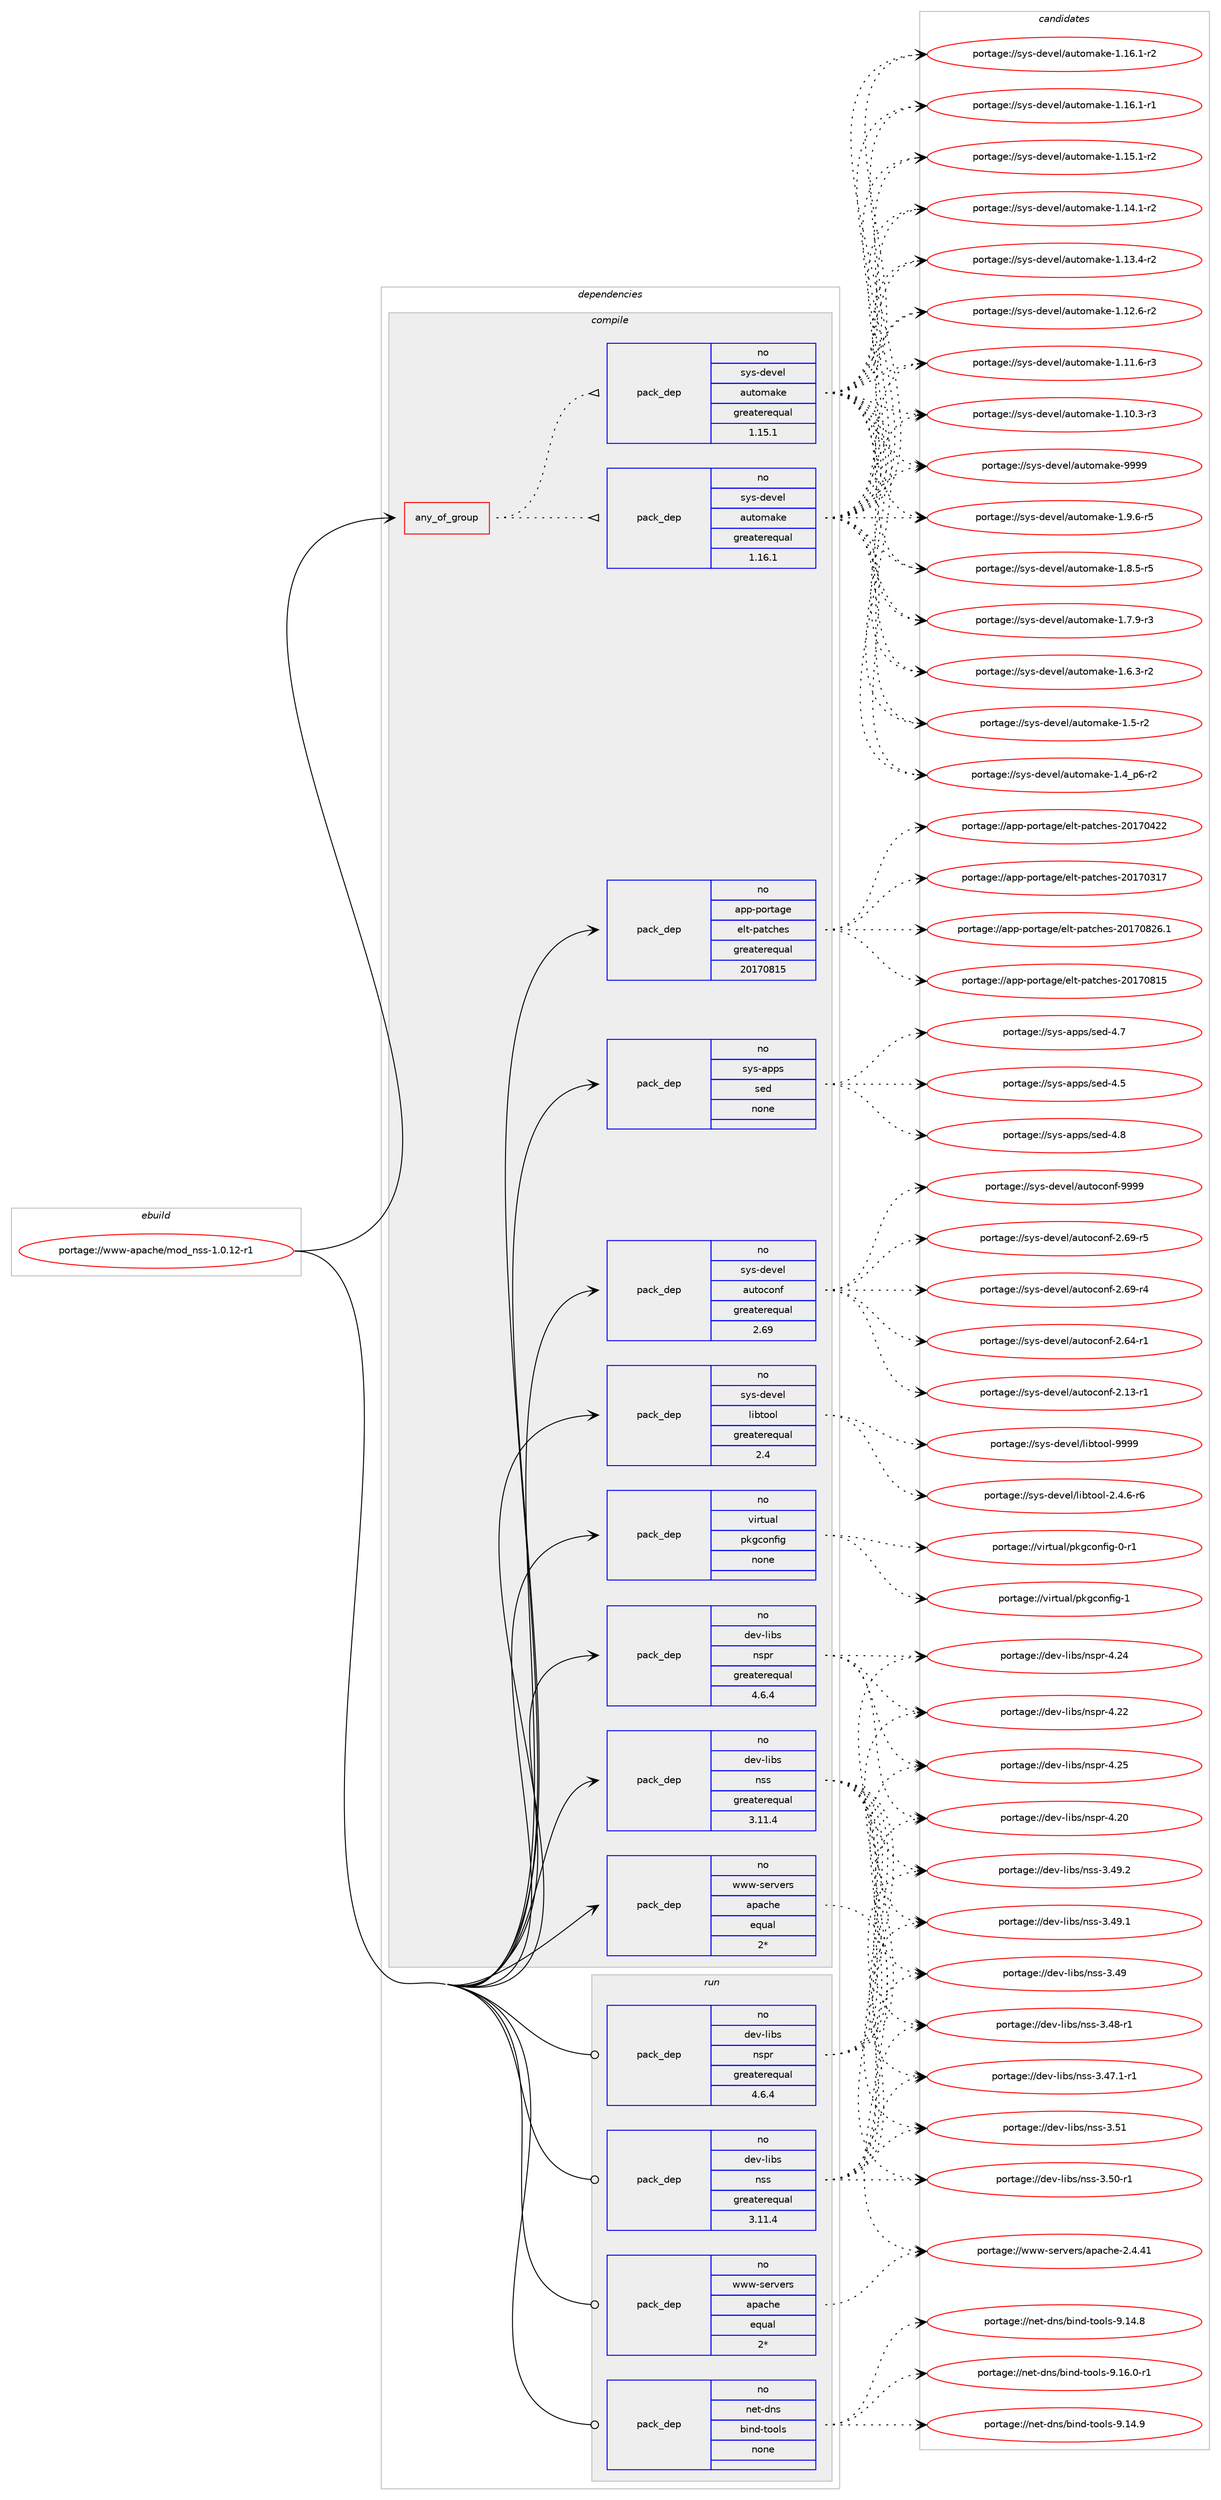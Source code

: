 digraph prolog {

# *************
# Graph options
# *************

newrank=true;
concentrate=true;
compound=true;
graph [rankdir=LR,fontname=Helvetica,fontsize=10,ranksep=1.5];#, ranksep=2.5, nodesep=0.2];
edge  [arrowhead=vee];
node  [fontname=Helvetica,fontsize=10];

# **********
# The ebuild
# **********

subgraph cluster_leftcol {
color=gray;
rank=same;
label=<<i>ebuild</i>>;
id [label="portage://www-apache/mod_nss-1.0.12-r1", color=red, width=4, href="../www-apache/mod_nss-1.0.12-r1.svg"];
}

# ****************
# The dependencies
# ****************

subgraph cluster_midcol {
color=gray;
label=<<i>dependencies</i>>;
subgraph cluster_compile {
fillcolor="#eeeeee";
style=filled;
label=<<i>compile</i>>;
subgraph any355 {
dependency19495 [label=<<TABLE BORDER="0" CELLBORDER="1" CELLSPACING="0" CELLPADDING="4"><TR><TD CELLPADDING="10">any_of_group</TD></TR></TABLE>>, shape=none, color=red];subgraph pack16232 {
dependency19496 [label=<<TABLE BORDER="0" CELLBORDER="1" CELLSPACING="0" CELLPADDING="4" WIDTH="220"><TR><TD ROWSPAN="6" CELLPADDING="30">pack_dep</TD></TR><TR><TD WIDTH="110">no</TD></TR><TR><TD>sys-devel</TD></TR><TR><TD>automake</TD></TR><TR><TD>greaterequal</TD></TR><TR><TD>1.16.1</TD></TR></TABLE>>, shape=none, color=blue];
}
dependency19495:e -> dependency19496:w [weight=20,style="dotted",arrowhead="oinv"];
subgraph pack16233 {
dependency19497 [label=<<TABLE BORDER="0" CELLBORDER="1" CELLSPACING="0" CELLPADDING="4" WIDTH="220"><TR><TD ROWSPAN="6" CELLPADDING="30">pack_dep</TD></TR><TR><TD WIDTH="110">no</TD></TR><TR><TD>sys-devel</TD></TR><TR><TD>automake</TD></TR><TR><TD>greaterequal</TD></TR><TR><TD>1.15.1</TD></TR></TABLE>>, shape=none, color=blue];
}
dependency19495:e -> dependency19497:w [weight=20,style="dotted",arrowhead="oinv"];
}
id:e -> dependency19495:w [weight=20,style="solid",arrowhead="vee"];
subgraph pack16234 {
dependency19498 [label=<<TABLE BORDER="0" CELLBORDER="1" CELLSPACING="0" CELLPADDING="4" WIDTH="220"><TR><TD ROWSPAN="6" CELLPADDING="30">pack_dep</TD></TR><TR><TD WIDTH="110">no</TD></TR><TR><TD>app-portage</TD></TR><TR><TD>elt-patches</TD></TR><TR><TD>greaterequal</TD></TR><TR><TD>20170815</TD></TR></TABLE>>, shape=none, color=blue];
}
id:e -> dependency19498:w [weight=20,style="solid",arrowhead="vee"];
subgraph pack16235 {
dependency19499 [label=<<TABLE BORDER="0" CELLBORDER="1" CELLSPACING="0" CELLPADDING="4" WIDTH="220"><TR><TD ROWSPAN="6" CELLPADDING="30">pack_dep</TD></TR><TR><TD WIDTH="110">no</TD></TR><TR><TD>dev-libs</TD></TR><TR><TD>nspr</TD></TR><TR><TD>greaterequal</TD></TR><TR><TD>4.6.4</TD></TR></TABLE>>, shape=none, color=blue];
}
id:e -> dependency19499:w [weight=20,style="solid",arrowhead="vee"];
subgraph pack16236 {
dependency19500 [label=<<TABLE BORDER="0" CELLBORDER="1" CELLSPACING="0" CELLPADDING="4" WIDTH="220"><TR><TD ROWSPAN="6" CELLPADDING="30">pack_dep</TD></TR><TR><TD WIDTH="110">no</TD></TR><TR><TD>dev-libs</TD></TR><TR><TD>nss</TD></TR><TR><TD>greaterequal</TD></TR><TR><TD>3.11.4</TD></TR></TABLE>>, shape=none, color=blue];
}
id:e -> dependency19500:w [weight=20,style="solid",arrowhead="vee"];
subgraph pack16237 {
dependency19501 [label=<<TABLE BORDER="0" CELLBORDER="1" CELLSPACING="0" CELLPADDING="4" WIDTH="220"><TR><TD ROWSPAN="6" CELLPADDING="30">pack_dep</TD></TR><TR><TD WIDTH="110">no</TD></TR><TR><TD>sys-apps</TD></TR><TR><TD>sed</TD></TR><TR><TD>none</TD></TR><TR><TD></TD></TR></TABLE>>, shape=none, color=blue];
}
id:e -> dependency19501:w [weight=20,style="solid",arrowhead="vee"];
subgraph pack16238 {
dependency19502 [label=<<TABLE BORDER="0" CELLBORDER="1" CELLSPACING="0" CELLPADDING="4" WIDTH="220"><TR><TD ROWSPAN="6" CELLPADDING="30">pack_dep</TD></TR><TR><TD WIDTH="110">no</TD></TR><TR><TD>sys-devel</TD></TR><TR><TD>autoconf</TD></TR><TR><TD>greaterequal</TD></TR><TR><TD>2.69</TD></TR></TABLE>>, shape=none, color=blue];
}
id:e -> dependency19502:w [weight=20,style="solid",arrowhead="vee"];
subgraph pack16239 {
dependency19503 [label=<<TABLE BORDER="0" CELLBORDER="1" CELLSPACING="0" CELLPADDING="4" WIDTH="220"><TR><TD ROWSPAN="6" CELLPADDING="30">pack_dep</TD></TR><TR><TD WIDTH="110">no</TD></TR><TR><TD>sys-devel</TD></TR><TR><TD>libtool</TD></TR><TR><TD>greaterequal</TD></TR><TR><TD>2.4</TD></TR></TABLE>>, shape=none, color=blue];
}
id:e -> dependency19503:w [weight=20,style="solid",arrowhead="vee"];
subgraph pack16240 {
dependency19504 [label=<<TABLE BORDER="0" CELLBORDER="1" CELLSPACING="0" CELLPADDING="4" WIDTH="220"><TR><TD ROWSPAN="6" CELLPADDING="30">pack_dep</TD></TR><TR><TD WIDTH="110">no</TD></TR><TR><TD>virtual</TD></TR><TR><TD>pkgconfig</TD></TR><TR><TD>none</TD></TR><TR><TD></TD></TR></TABLE>>, shape=none, color=blue];
}
id:e -> dependency19504:w [weight=20,style="solid",arrowhead="vee"];
subgraph pack16241 {
dependency19505 [label=<<TABLE BORDER="0" CELLBORDER="1" CELLSPACING="0" CELLPADDING="4" WIDTH="220"><TR><TD ROWSPAN="6" CELLPADDING="30">pack_dep</TD></TR><TR><TD WIDTH="110">no</TD></TR><TR><TD>www-servers</TD></TR><TR><TD>apache</TD></TR><TR><TD>equal</TD></TR><TR><TD>2*</TD></TR></TABLE>>, shape=none, color=blue];
}
id:e -> dependency19505:w [weight=20,style="solid",arrowhead="vee"];
}
subgraph cluster_compileandrun {
fillcolor="#eeeeee";
style=filled;
label=<<i>compile and run</i>>;
}
subgraph cluster_run {
fillcolor="#eeeeee";
style=filled;
label=<<i>run</i>>;
subgraph pack16242 {
dependency19506 [label=<<TABLE BORDER="0" CELLBORDER="1" CELLSPACING="0" CELLPADDING="4" WIDTH="220"><TR><TD ROWSPAN="6" CELLPADDING="30">pack_dep</TD></TR><TR><TD WIDTH="110">no</TD></TR><TR><TD>dev-libs</TD></TR><TR><TD>nspr</TD></TR><TR><TD>greaterequal</TD></TR><TR><TD>4.6.4</TD></TR></TABLE>>, shape=none, color=blue];
}
id:e -> dependency19506:w [weight=20,style="solid",arrowhead="odot"];
subgraph pack16243 {
dependency19507 [label=<<TABLE BORDER="0" CELLBORDER="1" CELLSPACING="0" CELLPADDING="4" WIDTH="220"><TR><TD ROWSPAN="6" CELLPADDING="30">pack_dep</TD></TR><TR><TD WIDTH="110">no</TD></TR><TR><TD>dev-libs</TD></TR><TR><TD>nss</TD></TR><TR><TD>greaterequal</TD></TR><TR><TD>3.11.4</TD></TR></TABLE>>, shape=none, color=blue];
}
id:e -> dependency19507:w [weight=20,style="solid",arrowhead="odot"];
subgraph pack16244 {
dependency19508 [label=<<TABLE BORDER="0" CELLBORDER="1" CELLSPACING="0" CELLPADDING="4" WIDTH="220"><TR><TD ROWSPAN="6" CELLPADDING="30">pack_dep</TD></TR><TR><TD WIDTH="110">no</TD></TR><TR><TD>net-dns</TD></TR><TR><TD>bind-tools</TD></TR><TR><TD>none</TD></TR><TR><TD></TD></TR></TABLE>>, shape=none, color=blue];
}
id:e -> dependency19508:w [weight=20,style="solid",arrowhead="odot"];
subgraph pack16245 {
dependency19509 [label=<<TABLE BORDER="0" CELLBORDER="1" CELLSPACING="0" CELLPADDING="4" WIDTH="220"><TR><TD ROWSPAN="6" CELLPADDING="30">pack_dep</TD></TR><TR><TD WIDTH="110">no</TD></TR><TR><TD>www-servers</TD></TR><TR><TD>apache</TD></TR><TR><TD>equal</TD></TR><TR><TD>2*</TD></TR></TABLE>>, shape=none, color=blue];
}
id:e -> dependency19509:w [weight=20,style="solid",arrowhead="odot"];
}
}

# **************
# The candidates
# **************

subgraph cluster_choices {
rank=same;
color=gray;
label=<<i>candidates</i>>;

subgraph choice16232 {
color=black;
nodesep=1;
choice115121115451001011181011084797117116111109971071014557575757 [label="portage://sys-devel/automake-9999", color=red, width=4,href="../sys-devel/automake-9999.svg"];
choice115121115451001011181011084797117116111109971071014549465746544511453 [label="portage://sys-devel/automake-1.9.6-r5", color=red, width=4,href="../sys-devel/automake-1.9.6-r5.svg"];
choice115121115451001011181011084797117116111109971071014549465646534511453 [label="portage://sys-devel/automake-1.8.5-r5", color=red, width=4,href="../sys-devel/automake-1.8.5-r5.svg"];
choice115121115451001011181011084797117116111109971071014549465546574511451 [label="portage://sys-devel/automake-1.7.9-r3", color=red, width=4,href="../sys-devel/automake-1.7.9-r3.svg"];
choice115121115451001011181011084797117116111109971071014549465446514511450 [label="portage://sys-devel/automake-1.6.3-r2", color=red, width=4,href="../sys-devel/automake-1.6.3-r2.svg"];
choice11512111545100101118101108479711711611110997107101454946534511450 [label="portage://sys-devel/automake-1.5-r2", color=red, width=4,href="../sys-devel/automake-1.5-r2.svg"];
choice115121115451001011181011084797117116111109971071014549465295112544511450 [label="portage://sys-devel/automake-1.4_p6-r2", color=red, width=4,href="../sys-devel/automake-1.4_p6-r2.svg"];
choice11512111545100101118101108479711711611110997107101454946495446494511450 [label="portage://sys-devel/automake-1.16.1-r2", color=red, width=4,href="../sys-devel/automake-1.16.1-r2.svg"];
choice11512111545100101118101108479711711611110997107101454946495446494511449 [label="portage://sys-devel/automake-1.16.1-r1", color=red, width=4,href="../sys-devel/automake-1.16.1-r1.svg"];
choice11512111545100101118101108479711711611110997107101454946495346494511450 [label="portage://sys-devel/automake-1.15.1-r2", color=red, width=4,href="../sys-devel/automake-1.15.1-r2.svg"];
choice11512111545100101118101108479711711611110997107101454946495246494511450 [label="portage://sys-devel/automake-1.14.1-r2", color=red, width=4,href="../sys-devel/automake-1.14.1-r2.svg"];
choice11512111545100101118101108479711711611110997107101454946495146524511450 [label="portage://sys-devel/automake-1.13.4-r2", color=red, width=4,href="../sys-devel/automake-1.13.4-r2.svg"];
choice11512111545100101118101108479711711611110997107101454946495046544511450 [label="portage://sys-devel/automake-1.12.6-r2", color=red, width=4,href="../sys-devel/automake-1.12.6-r2.svg"];
choice11512111545100101118101108479711711611110997107101454946494946544511451 [label="portage://sys-devel/automake-1.11.6-r3", color=red, width=4,href="../sys-devel/automake-1.11.6-r3.svg"];
choice11512111545100101118101108479711711611110997107101454946494846514511451 [label="portage://sys-devel/automake-1.10.3-r3", color=red, width=4,href="../sys-devel/automake-1.10.3-r3.svg"];
dependency19496:e -> choice115121115451001011181011084797117116111109971071014557575757:w [style=dotted,weight="100"];
dependency19496:e -> choice115121115451001011181011084797117116111109971071014549465746544511453:w [style=dotted,weight="100"];
dependency19496:e -> choice115121115451001011181011084797117116111109971071014549465646534511453:w [style=dotted,weight="100"];
dependency19496:e -> choice115121115451001011181011084797117116111109971071014549465546574511451:w [style=dotted,weight="100"];
dependency19496:e -> choice115121115451001011181011084797117116111109971071014549465446514511450:w [style=dotted,weight="100"];
dependency19496:e -> choice11512111545100101118101108479711711611110997107101454946534511450:w [style=dotted,weight="100"];
dependency19496:e -> choice115121115451001011181011084797117116111109971071014549465295112544511450:w [style=dotted,weight="100"];
dependency19496:e -> choice11512111545100101118101108479711711611110997107101454946495446494511450:w [style=dotted,weight="100"];
dependency19496:e -> choice11512111545100101118101108479711711611110997107101454946495446494511449:w [style=dotted,weight="100"];
dependency19496:e -> choice11512111545100101118101108479711711611110997107101454946495346494511450:w [style=dotted,weight="100"];
dependency19496:e -> choice11512111545100101118101108479711711611110997107101454946495246494511450:w [style=dotted,weight="100"];
dependency19496:e -> choice11512111545100101118101108479711711611110997107101454946495146524511450:w [style=dotted,weight="100"];
dependency19496:e -> choice11512111545100101118101108479711711611110997107101454946495046544511450:w [style=dotted,weight="100"];
dependency19496:e -> choice11512111545100101118101108479711711611110997107101454946494946544511451:w [style=dotted,weight="100"];
dependency19496:e -> choice11512111545100101118101108479711711611110997107101454946494846514511451:w [style=dotted,weight="100"];
}
subgraph choice16233 {
color=black;
nodesep=1;
choice115121115451001011181011084797117116111109971071014557575757 [label="portage://sys-devel/automake-9999", color=red, width=4,href="../sys-devel/automake-9999.svg"];
choice115121115451001011181011084797117116111109971071014549465746544511453 [label="portage://sys-devel/automake-1.9.6-r5", color=red, width=4,href="../sys-devel/automake-1.9.6-r5.svg"];
choice115121115451001011181011084797117116111109971071014549465646534511453 [label="portage://sys-devel/automake-1.8.5-r5", color=red, width=4,href="../sys-devel/automake-1.8.5-r5.svg"];
choice115121115451001011181011084797117116111109971071014549465546574511451 [label="portage://sys-devel/automake-1.7.9-r3", color=red, width=4,href="../sys-devel/automake-1.7.9-r3.svg"];
choice115121115451001011181011084797117116111109971071014549465446514511450 [label="portage://sys-devel/automake-1.6.3-r2", color=red, width=4,href="../sys-devel/automake-1.6.3-r2.svg"];
choice11512111545100101118101108479711711611110997107101454946534511450 [label="portage://sys-devel/automake-1.5-r2", color=red, width=4,href="../sys-devel/automake-1.5-r2.svg"];
choice115121115451001011181011084797117116111109971071014549465295112544511450 [label="portage://sys-devel/automake-1.4_p6-r2", color=red, width=4,href="../sys-devel/automake-1.4_p6-r2.svg"];
choice11512111545100101118101108479711711611110997107101454946495446494511450 [label="portage://sys-devel/automake-1.16.1-r2", color=red, width=4,href="../sys-devel/automake-1.16.1-r2.svg"];
choice11512111545100101118101108479711711611110997107101454946495446494511449 [label="portage://sys-devel/automake-1.16.1-r1", color=red, width=4,href="../sys-devel/automake-1.16.1-r1.svg"];
choice11512111545100101118101108479711711611110997107101454946495346494511450 [label="portage://sys-devel/automake-1.15.1-r2", color=red, width=4,href="../sys-devel/automake-1.15.1-r2.svg"];
choice11512111545100101118101108479711711611110997107101454946495246494511450 [label="portage://sys-devel/automake-1.14.1-r2", color=red, width=4,href="../sys-devel/automake-1.14.1-r2.svg"];
choice11512111545100101118101108479711711611110997107101454946495146524511450 [label="portage://sys-devel/automake-1.13.4-r2", color=red, width=4,href="../sys-devel/automake-1.13.4-r2.svg"];
choice11512111545100101118101108479711711611110997107101454946495046544511450 [label="portage://sys-devel/automake-1.12.6-r2", color=red, width=4,href="../sys-devel/automake-1.12.6-r2.svg"];
choice11512111545100101118101108479711711611110997107101454946494946544511451 [label="portage://sys-devel/automake-1.11.6-r3", color=red, width=4,href="../sys-devel/automake-1.11.6-r3.svg"];
choice11512111545100101118101108479711711611110997107101454946494846514511451 [label="portage://sys-devel/automake-1.10.3-r3", color=red, width=4,href="../sys-devel/automake-1.10.3-r3.svg"];
dependency19497:e -> choice115121115451001011181011084797117116111109971071014557575757:w [style=dotted,weight="100"];
dependency19497:e -> choice115121115451001011181011084797117116111109971071014549465746544511453:w [style=dotted,weight="100"];
dependency19497:e -> choice115121115451001011181011084797117116111109971071014549465646534511453:w [style=dotted,weight="100"];
dependency19497:e -> choice115121115451001011181011084797117116111109971071014549465546574511451:w [style=dotted,weight="100"];
dependency19497:e -> choice115121115451001011181011084797117116111109971071014549465446514511450:w [style=dotted,weight="100"];
dependency19497:e -> choice11512111545100101118101108479711711611110997107101454946534511450:w [style=dotted,weight="100"];
dependency19497:e -> choice115121115451001011181011084797117116111109971071014549465295112544511450:w [style=dotted,weight="100"];
dependency19497:e -> choice11512111545100101118101108479711711611110997107101454946495446494511450:w [style=dotted,weight="100"];
dependency19497:e -> choice11512111545100101118101108479711711611110997107101454946495446494511449:w [style=dotted,weight="100"];
dependency19497:e -> choice11512111545100101118101108479711711611110997107101454946495346494511450:w [style=dotted,weight="100"];
dependency19497:e -> choice11512111545100101118101108479711711611110997107101454946495246494511450:w [style=dotted,weight="100"];
dependency19497:e -> choice11512111545100101118101108479711711611110997107101454946495146524511450:w [style=dotted,weight="100"];
dependency19497:e -> choice11512111545100101118101108479711711611110997107101454946495046544511450:w [style=dotted,weight="100"];
dependency19497:e -> choice11512111545100101118101108479711711611110997107101454946494946544511451:w [style=dotted,weight="100"];
dependency19497:e -> choice11512111545100101118101108479711711611110997107101454946494846514511451:w [style=dotted,weight="100"];
}
subgraph choice16234 {
color=black;
nodesep=1;
choice971121124511211111411697103101471011081164511297116991041011154550484955485650544649 [label="portage://app-portage/elt-patches-20170826.1", color=red, width=4,href="../app-portage/elt-patches-20170826.1.svg"];
choice97112112451121111141169710310147101108116451129711699104101115455048495548564953 [label="portage://app-portage/elt-patches-20170815", color=red, width=4,href="../app-portage/elt-patches-20170815.svg"];
choice97112112451121111141169710310147101108116451129711699104101115455048495548525050 [label="portage://app-portage/elt-patches-20170422", color=red, width=4,href="../app-portage/elt-patches-20170422.svg"];
choice97112112451121111141169710310147101108116451129711699104101115455048495548514955 [label="portage://app-portage/elt-patches-20170317", color=red, width=4,href="../app-portage/elt-patches-20170317.svg"];
dependency19498:e -> choice971121124511211111411697103101471011081164511297116991041011154550484955485650544649:w [style=dotted,weight="100"];
dependency19498:e -> choice97112112451121111141169710310147101108116451129711699104101115455048495548564953:w [style=dotted,weight="100"];
dependency19498:e -> choice97112112451121111141169710310147101108116451129711699104101115455048495548525050:w [style=dotted,weight="100"];
dependency19498:e -> choice97112112451121111141169710310147101108116451129711699104101115455048495548514955:w [style=dotted,weight="100"];
}
subgraph choice16235 {
color=black;
nodesep=1;
choice1001011184510810598115471101151121144552465053 [label="portage://dev-libs/nspr-4.25", color=red, width=4,href="../dev-libs/nspr-4.25.svg"];
choice1001011184510810598115471101151121144552465052 [label="portage://dev-libs/nspr-4.24", color=red, width=4,href="../dev-libs/nspr-4.24.svg"];
choice1001011184510810598115471101151121144552465050 [label="portage://dev-libs/nspr-4.22", color=red, width=4,href="../dev-libs/nspr-4.22.svg"];
choice1001011184510810598115471101151121144552465048 [label="portage://dev-libs/nspr-4.20", color=red, width=4,href="../dev-libs/nspr-4.20.svg"];
dependency19499:e -> choice1001011184510810598115471101151121144552465053:w [style=dotted,weight="100"];
dependency19499:e -> choice1001011184510810598115471101151121144552465052:w [style=dotted,weight="100"];
dependency19499:e -> choice1001011184510810598115471101151121144552465050:w [style=dotted,weight="100"];
dependency19499:e -> choice1001011184510810598115471101151121144552465048:w [style=dotted,weight="100"];
}
subgraph choice16236 {
color=black;
nodesep=1;
choice1001011184510810598115471101151154551465349 [label="portage://dev-libs/nss-3.51", color=red, width=4,href="../dev-libs/nss-3.51.svg"];
choice10010111845108105981154711011511545514653484511449 [label="portage://dev-libs/nss-3.50-r1", color=red, width=4,href="../dev-libs/nss-3.50-r1.svg"];
choice10010111845108105981154711011511545514652574650 [label="portage://dev-libs/nss-3.49.2", color=red, width=4,href="../dev-libs/nss-3.49.2.svg"];
choice10010111845108105981154711011511545514652574649 [label="portage://dev-libs/nss-3.49.1", color=red, width=4,href="../dev-libs/nss-3.49.1.svg"];
choice1001011184510810598115471101151154551465257 [label="portage://dev-libs/nss-3.49", color=red, width=4,href="../dev-libs/nss-3.49.svg"];
choice10010111845108105981154711011511545514652564511449 [label="portage://dev-libs/nss-3.48-r1", color=red, width=4,href="../dev-libs/nss-3.48-r1.svg"];
choice100101118451081059811547110115115455146525546494511449 [label="portage://dev-libs/nss-3.47.1-r1", color=red, width=4,href="../dev-libs/nss-3.47.1-r1.svg"];
dependency19500:e -> choice1001011184510810598115471101151154551465349:w [style=dotted,weight="100"];
dependency19500:e -> choice10010111845108105981154711011511545514653484511449:w [style=dotted,weight="100"];
dependency19500:e -> choice10010111845108105981154711011511545514652574650:w [style=dotted,weight="100"];
dependency19500:e -> choice10010111845108105981154711011511545514652574649:w [style=dotted,weight="100"];
dependency19500:e -> choice1001011184510810598115471101151154551465257:w [style=dotted,weight="100"];
dependency19500:e -> choice10010111845108105981154711011511545514652564511449:w [style=dotted,weight="100"];
dependency19500:e -> choice100101118451081059811547110115115455146525546494511449:w [style=dotted,weight="100"];
}
subgraph choice16237 {
color=black;
nodesep=1;
choice11512111545971121121154711510110045524656 [label="portage://sys-apps/sed-4.8", color=red, width=4,href="../sys-apps/sed-4.8.svg"];
choice11512111545971121121154711510110045524655 [label="portage://sys-apps/sed-4.7", color=red, width=4,href="../sys-apps/sed-4.7.svg"];
choice11512111545971121121154711510110045524653 [label="portage://sys-apps/sed-4.5", color=red, width=4,href="../sys-apps/sed-4.5.svg"];
dependency19501:e -> choice11512111545971121121154711510110045524656:w [style=dotted,weight="100"];
dependency19501:e -> choice11512111545971121121154711510110045524655:w [style=dotted,weight="100"];
dependency19501:e -> choice11512111545971121121154711510110045524653:w [style=dotted,weight="100"];
}
subgraph choice16238 {
color=black;
nodesep=1;
choice115121115451001011181011084797117116111991111101024557575757 [label="portage://sys-devel/autoconf-9999", color=red, width=4,href="../sys-devel/autoconf-9999.svg"];
choice1151211154510010111810110847971171161119911111010245504654574511453 [label="portage://sys-devel/autoconf-2.69-r5", color=red, width=4,href="../sys-devel/autoconf-2.69-r5.svg"];
choice1151211154510010111810110847971171161119911111010245504654574511452 [label="portage://sys-devel/autoconf-2.69-r4", color=red, width=4,href="../sys-devel/autoconf-2.69-r4.svg"];
choice1151211154510010111810110847971171161119911111010245504654524511449 [label="portage://sys-devel/autoconf-2.64-r1", color=red, width=4,href="../sys-devel/autoconf-2.64-r1.svg"];
choice1151211154510010111810110847971171161119911111010245504649514511449 [label="portage://sys-devel/autoconf-2.13-r1", color=red, width=4,href="../sys-devel/autoconf-2.13-r1.svg"];
dependency19502:e -> choice115121115451001011181011084797117116111991111101024557575757:w [style=dotted,weight="100"];
dependency19502:e -> choice1151211154510010111810110847971171161119911111010245504654574511453:w [style=dotted,weight="100"];
dependency19502:e -> choice1151211154510010111810110847971171161119911111010245504654574511452:w [style=dotted,weight="100"];
dependency19502:e -> choice1151211154510010111810110847971171161119911111010245504654524511449:w [style=dotted,weight="100"];
dependency19502:e -> choice1151211154510010111810110847971171161119911111010245504649514511449:w [style=dotted,weight="100"];
}
subgraph choice16239 {
color=black;
nodesep=1;
choice1151211154510010111810110847108105981161111111084557575757 [label="portage://sys-devel/libtool-9999", color=red, width=4,href="../sys-devel/libtool-9999.svg"];
choice1151211154510010111810110847108105981161111111084550465246544511454 [label="portage://sys-devel/libtool-2.4.6-r6", color=red, width=4,href="../sys-devel/libtool-2.4.6-r6.svg"];
dependency19503:e -> choice1151211154510010111810110847108105981161111111084557575757:w [style=dotted,weight="100"];
dependency19503:e -> choice1151211154510010111810110847108105981161111111084550465246544511454:w [style=dotted,weight="100"];
}
subgraph choice16240 {
color=black;
nodesep=1;
choice1181051141161179710847112107103991111101021051034549 [label="portage://virtual/pkgconfig-1", color=red, width=4,href="../virtual/pkgconfig-1.svg"];
choice11810511411611797108471121071039911111010210510345484511449 [label="portage://virtual/pkgconfig-0-r1", color=red, width=4,href="../virtual/pkgconfig-0-r1.svg"];
dependency19504:e -> choice1181051141161179710847112107103991111101021051034549:w [style=dotted,weight="100"];
dependency19504:e -> choice11810511411611797108471121071039911111010210510345484511449:w [style=dotted,weight="100"];
}
subgraph choice16241 {
color=black;
nodesep=1;
choice119119119451151011141181011141154797112979910410145504652465249 [label="portage://www-servers/apache-2.4.41", color=red, width=4,href="../www-servers/apache-2.4.41.svg"];
dependency19505:e -> choice119119119451151011141181011141154797112979910410145504652465249:w [style=dotted,weight="100"];
}
subgraph choice16242 {
color=black;
nodesep=1;
choice1001011184510810598115471101151121144552465053 [label="portage://dev-libs/nspr-4.25", color=red, width=4,href="../dev-libs/nspr-4.25.svg"];
choice1001011184510810598115471101151121144552465052 [label="portage://dev-libs/nspr-4.24", color=red, width=4,href="../dev-libs/nspr-4.24.svg"];
choice1001011184510810598115471101151121144552465050 [label="portage://dev-libs/nspr-4.22", color=red, width=4,href="../dev-libs/nspr-4.22.svg"];
choice1001011184510810598115471101151121144552465048 [label="portage://dev-libs/nspr-4.20", color=red, width=4,href="../dev-libs/nspr-4.20.svg"];
dependency19506:e -> choice1001011184510810598115471101151121144552465053:w [style=dotted,weight="100"];
dependency19506:e -> choice1001011184510810598115471101151121144552465052:w [style=dotted,weight="100"];
dependency19506:e -> choice1001011184510810598115471101151121144552465050:w [style=dotted,weight="100"];
dependency19506:e -> choice1001011184510810598115471101151121144552465048:w [style=dotted,weight="100"];
}
subgraph choice16243 {
color=black;
nodesep=1;
choice1001011184510810598115471101151154551465349 [label="portage://dev-libs/nss-3.51", color=red, width=4,href="../dev-libs/nss-3.51.svg"];
choice10010111845108105981154711011511545514653484511449 [label="portage://dev-libs/nss-3.50-r1", color=red, width=4,href="../dev-libs/nss-3.50-r1.svg"];
choice10010111845108105981154711011511545514652574650 [label="portage://dev-libs/nss-3.49.2", color=red, width=4,href="../dev-libs/nss-3.49.2.svg"];
choice10010111845108105981154711011511545514652574649 [label="portage://dev-libs/nss-3.49.1", color=red, width=4,href="../dev-libs/nss-3.49.1.svg"];
choice1001011184510810598115471101151154551465257 [label="portage://dev-libs/nss-3.49", color=red, width=4,href="../dev-libs/nss-3.49.svg"];
choice10010111845108105981154711011511545514652564511449 [label="portage://dev-libs/nss-3.48-r1", color=red, width=4,href="../dev-libs/nss-3.48-r1.svg"];
choice100101118451081059811547110115115455146525546494511449 [label="portage://dev-libs/nss-3.47.1-r1", color=red, width=4,href="../dev-libs/nss-3.47.1-r1.svg"];
dependency19507:e -> choice1001011184510810598115471101151154551465349:w [style=dotted,weight="100"];
dependency19507:e -> choice10010111845108105981154711011511545514653484511449:w [style=dotted,weight="100"];
dependency19507:e -> choice10010111845108105981154711011511545514652574650:w [style=dotted,weight="100"];
dependency19507:e -> choice10010111845108105981154711011511545514652574649:w [style=dotted,weight="100"];
dependency19507:e -> choice1001011184510810598115471101151154551465257:w [style=dotted,weight="100"];
dependency19507:e -> choice10010111845108105981154711011511545514652564511449:w [style=dotted,weight="100"];
dependency19507:e -> choice100101118451081059811547110115115455146525546494511449:w [style=dotted,weight="100"];
}
subgraph choice16244 {
color=black;
nodesep=1;
choice11010111645100110115479810511010045116111111108115455746495446484511449 [label="portage://net-dns/bind-tools-9.16.0-r1", color=red, width=4,href="../net-dns/bind-tools-9.16.0-r1.svg"];
choice1101011164510011011547981051101004511611111110811545574649524657 [label="portage://net-dns/bind-tools-9.14.9", color=red, width=4,href="../net-dns/bind-tools-9.14.9.svg"];
choice1101011164510011011547981051101004511611111110811545574649524656 [label="portage://net-dns/bind-tools-9.14.8", color=red, width=4,href="../net-dns/bind-tools-9.14.8.svg"];
dependency19508:e -> choice11010111645100110115479810511010045116111111108115455746495446484511449:w [style=dotted,weight="100"];
dependency19508:e -> choice1101011164510011011547981051101004511611111110811545574649524657:w [style=dotted,weight="100"];
dependency19508:e -> choice1101011164510011011547981051101004511611111110811545574649524656:w [style=dotted,weight="100"];
}
subgraph choice16245 {
color=black;
nodesep=1;
choice119119119451151011141181011141154797112979910410145504652465249 [label="portage://www-servers/apache-2.4.41", color=red, width=4,href="../www-servers/apache-2.4.41.svg"];
dependency19509:e -> choice119119119451151011141181011141154797112979910410145504652465249:w [style=dotted,weight="100"];
}
}

}

